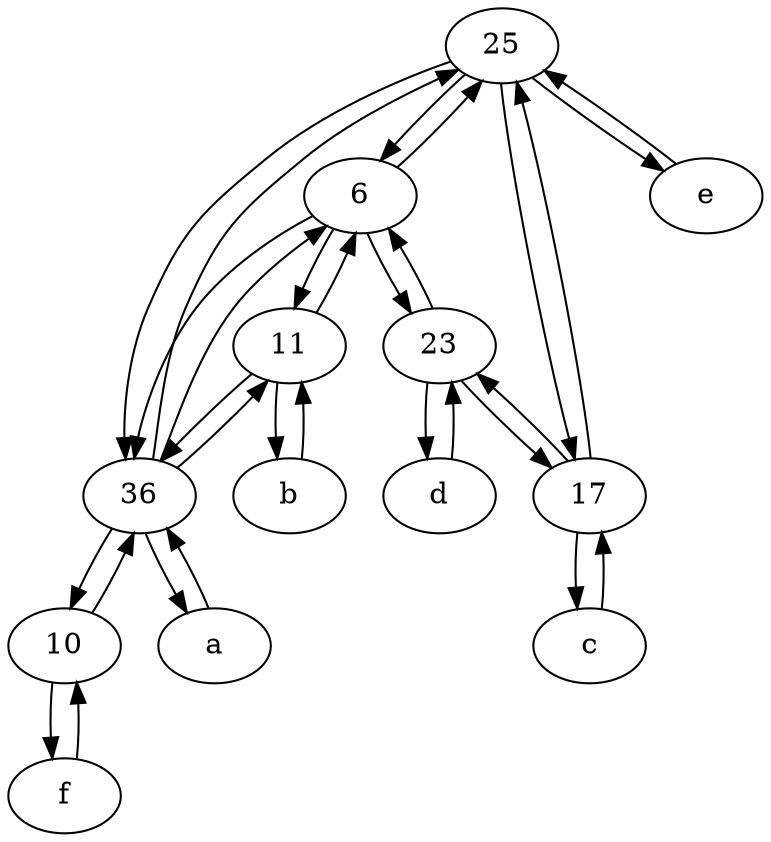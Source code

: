 digraph  {
	25;
	c [pos="20,10!"];
	10;
	6;
	d [pos="20,30!"];
	17;
	f [pos="15,45!"];
	36;
	23;
	11;
	e [pos="30,50!"];
	b [pos="50,20!"];
	a [pos="40,10!"];
	36 -> 25;
	6 -> 23;
	6 -> 11;
	36 -> 11;
	25 -> 6;
	17 -> 25;
	a -> 36;
	10 -> f;
	d -> 23;
	11 -> 36;
	f -> 10;
	c -> 17;
	17 -> 23;
	25 -> 36;
	23 -> 6;
	25 -> 17;
	23 -> 17;
	23 -> d;
	11 -> 6;
	6 -> 36;
	e -> 25;
	10 -> 36;
	36 -> a;
	17 -> c;
	25 -> e;
	11 -> b;
	36 -> 6;
	36 -> 10;
	6 -> 25;
	b -> 11;

	}